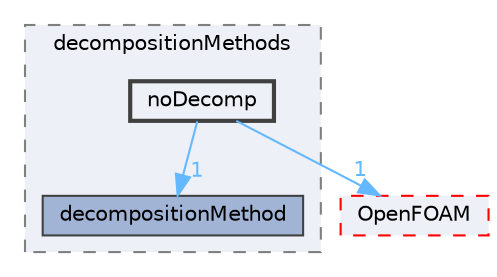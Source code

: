 digraph "src/parallel/decompose/decompositionMethods/noDecomp"
{
 // LATEX_PDF_SIZE
  bgcolor="transparent";
  edge [fontname=Helvetica,fontsize=10,labelfontname=Helvetica,labelfontsize=10];
  node [fontname=Helvetica,fontsize=10,shape=box,height=0.2,width=0.4];
  compound=true
  subgraph clusterdir_e3b70d1802e286fd48b60eaae8da0038 {
    graph [ bgcolor="#edf0f7", pencolor="grey50", label="decompositionMethods", fontname=Helvetica,fontsize=10 style="filled,dashed", URL="dir_e3b70d1802e286fd48b60eaae8da0038.html",tooltip=""]
  dir_fac2e9a5f999a64c1614a6b89ef1f3a1 [label="decompositionMethod", fillcolor="#a2b4d6", color="grey25", style="filled", URL="dir_fac2e9a5f999a64c1614a6b89ef1f3a1.html",tooltip=""];
  dir_5b3a0f286f3af79a0d5055506189f3a0 [label="noDecomp", fillcolor="#edf0f7", color="grey25", style="filled,bold", URL="dir_5b3a0f286f3af79a0d5055506189f3a0.html",tooltip=""];
  }
  dir_c5473ff19b20e6ec4dfe5c310b3778a8 [label="OpenFOAM", fillcolor="#edf0f7", color="red", style="filled,dashed", URL="dir_c5473ff19b20e6ec4dfe5c310b3778a8.html",tooltip=""];
  dir_5b3a0f286f3af79a0d5055506189f3a0->dir_c5473ff19b20e6ec4dfe5c310b3778a8 [headlabel="1", labeldistance=1.5 headhref="dir_002545_002695.html" href="dir_002545_002695.html" color="steelblue1" fontcolor="steelblue1"];
  dir_5b3a0f286f3af79a0d5055506189f3a0->dir_fac2e9a5f999a64c1614a6b89ef1f3a1 [headlabel="1", labeldistance=1.5 headhref="dir_002545_000833.html" href="dir_002545_000833.html" color="steelblue1" fontcolor="steelblue1"];
}
